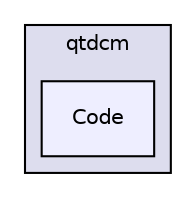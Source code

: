 digraph "/home/aabadie/softs/src/medinria/qtdcm/Code/" {
  compound=true
  node [ fontsize="10", fontname="Helvetica"];
  edge [ labelfontsize="10", labelfontname="Helvetica"];
  subgraph clusterdir_aa5186e7b77d3a9fe6a15d95d9d7ddf4 {
    graph [ bgcolor="#ddddee", pencolor="black", label="qtdcm" fontname="Helvetica", fontsize="10", URL="dir_aa5186e7b77d3a9fe6a15d95d9d7ddf4.html"]
  dir_159f63e008cffaf5efec0509589714cb [shape=box, label="Code", style="filled", fillcolor="#eeeeff", pencolor="black", URL="dir_159f63e008cffaf5efec0509589714cb.html"];
  }
}
